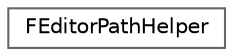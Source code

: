 digraph "Graphical Class Hierarchy"
{
 // INTERACTIVE_SVG=YES
 // LATEX_PDF_SIZE
  bgcolor="transparent";
  edge [fontname=Helvetica,fontsize=10,labelfontname=Helvetica,labelfontsize=10];
  node [fontname=Helvetica,fontsize=10,shape=box,height=0.2,width=0.4];
  rankdir="LR";
  Node0 [id="Node000000",label="FEditorPathHelper",height=0.2,width=0.4,color="grey40", fillcolor="white", style="filled",URL="$db/d16/classFEditorPathHelper.html",tooltip="Helper class that can build Editor FSoftObjectPath(s) based on EditorPathOwners in an object's outer ..."];
}
